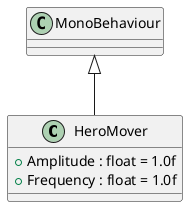 @startuml
class HeroMover {
    + Amplitude : float = 1.0f
    + Frequency : float = 1.0f
}
MonoBehaviour <|-- HeroMover
@enduml
